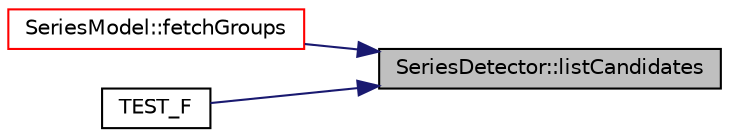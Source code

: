 digraph "SeriesDetector::listCandidates"
{
 // LATEX_PDF_SIZE
  edge [fontname="Helvetica",fontsize="10",labelfontname="Helvetica",labelfontsize="10"];
  node [fontname="Helvetica",fontsize="10",shape=record];
  rankdir="RL";
  Node1 [label="SeriesDetector::listCandidates",height=0.2,width=0.4,color="black", fillcolor="grey75", style="filled", fontcolor="black",tooltip=" "];
  Node1 -> Node2 [dir="back",color="midnightblue",fontsize="10",style="solid",fontname="Helvetica"];
  Node2 [label="SeriesModel::fetchGroups",height=0.2,width=0.4,color="red", fillcolor="white", style="filled",URL="$class_series_model.html#a8cdebcca8d2065de2c839755cc238875",tooltip=" "];
  Node1 -> Node4 [dir="back",color="midnightblue",fontsize="10",style="solid",fontname="Helvetica"];
  Node4 [label="TEST_F",height=0.2,width=0.4,color="black", fillcolor="white", style="filled",URL="$series__detector__tests_8cpp.html#a44b2e60d7f3ea8122ce4a150f9aeb8f6",tooltip=" "];
}
